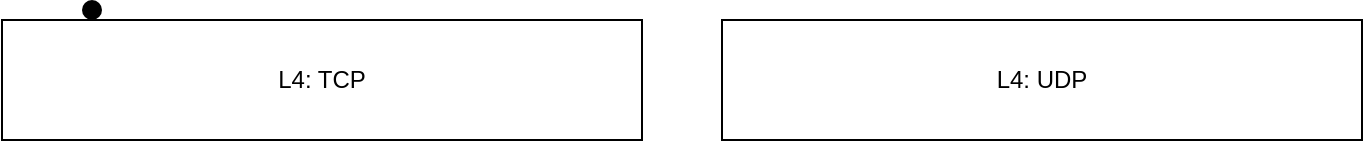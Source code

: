 <mxfile version="13.7.9" type="device"><diagram id="qxFSgf9N-vixXvo1mN_j" name="Seite-1"><mxGraphModel dx="782" dy="580" grid="1" gridSize="10" guides="1" tooltips="1" connect="1" arrows="1" fold="1" page="1" pageScale="1" pageWidth="827" pageHeight="1169" math="0" shadow="0"><root><mxCell id="0"/><mxCell id="1" parent="0"/><mxCell id="tteYr7mv1Xs6UnI8NY3e-2" value="L4: TCP" style="rounded=0;whiteSpace=wrap;html=1;" vertex="1" parent="1"><mxGeometry x="40" y="120" width="320" height="60" as="geometry"/></mxCell><mxCell id="tteYr7mv1Xs6UnI8NY3e-3" value="L4: UDP" style="rounded=0;whiteSpace=wrap;html=1;" vertex="1" parent="1"><mxGeometry x="400" y="120" width="320" height="60" as="geometry"/></mxCell><mxCell id="tteYr7mv1Xs6UnI8NY3e-4" value="" style="ellipse;whiteSpace=wrap;html=1;aspect=fixed;fillColor=#000000;strokeColor=none;" vertex="1" parent="1"><mxGeometry x="80" y="110" width="10" height="10" as="geometry"/></mxCell></root></mxGraphModel></diagram></mxfile>